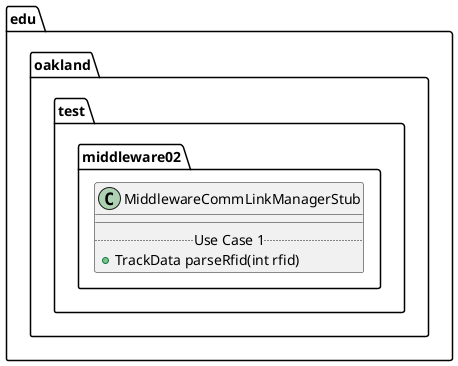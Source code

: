 @startuml MiddlewareCommLinkManagerStub

package edu.oakland.test.middleware02 {
    class MiddlewareCommLinkManagerStub {
        __
        .. Use Case 1 ..
        + TrackData parseRfid(int rfid)
    }
}

@enduml
